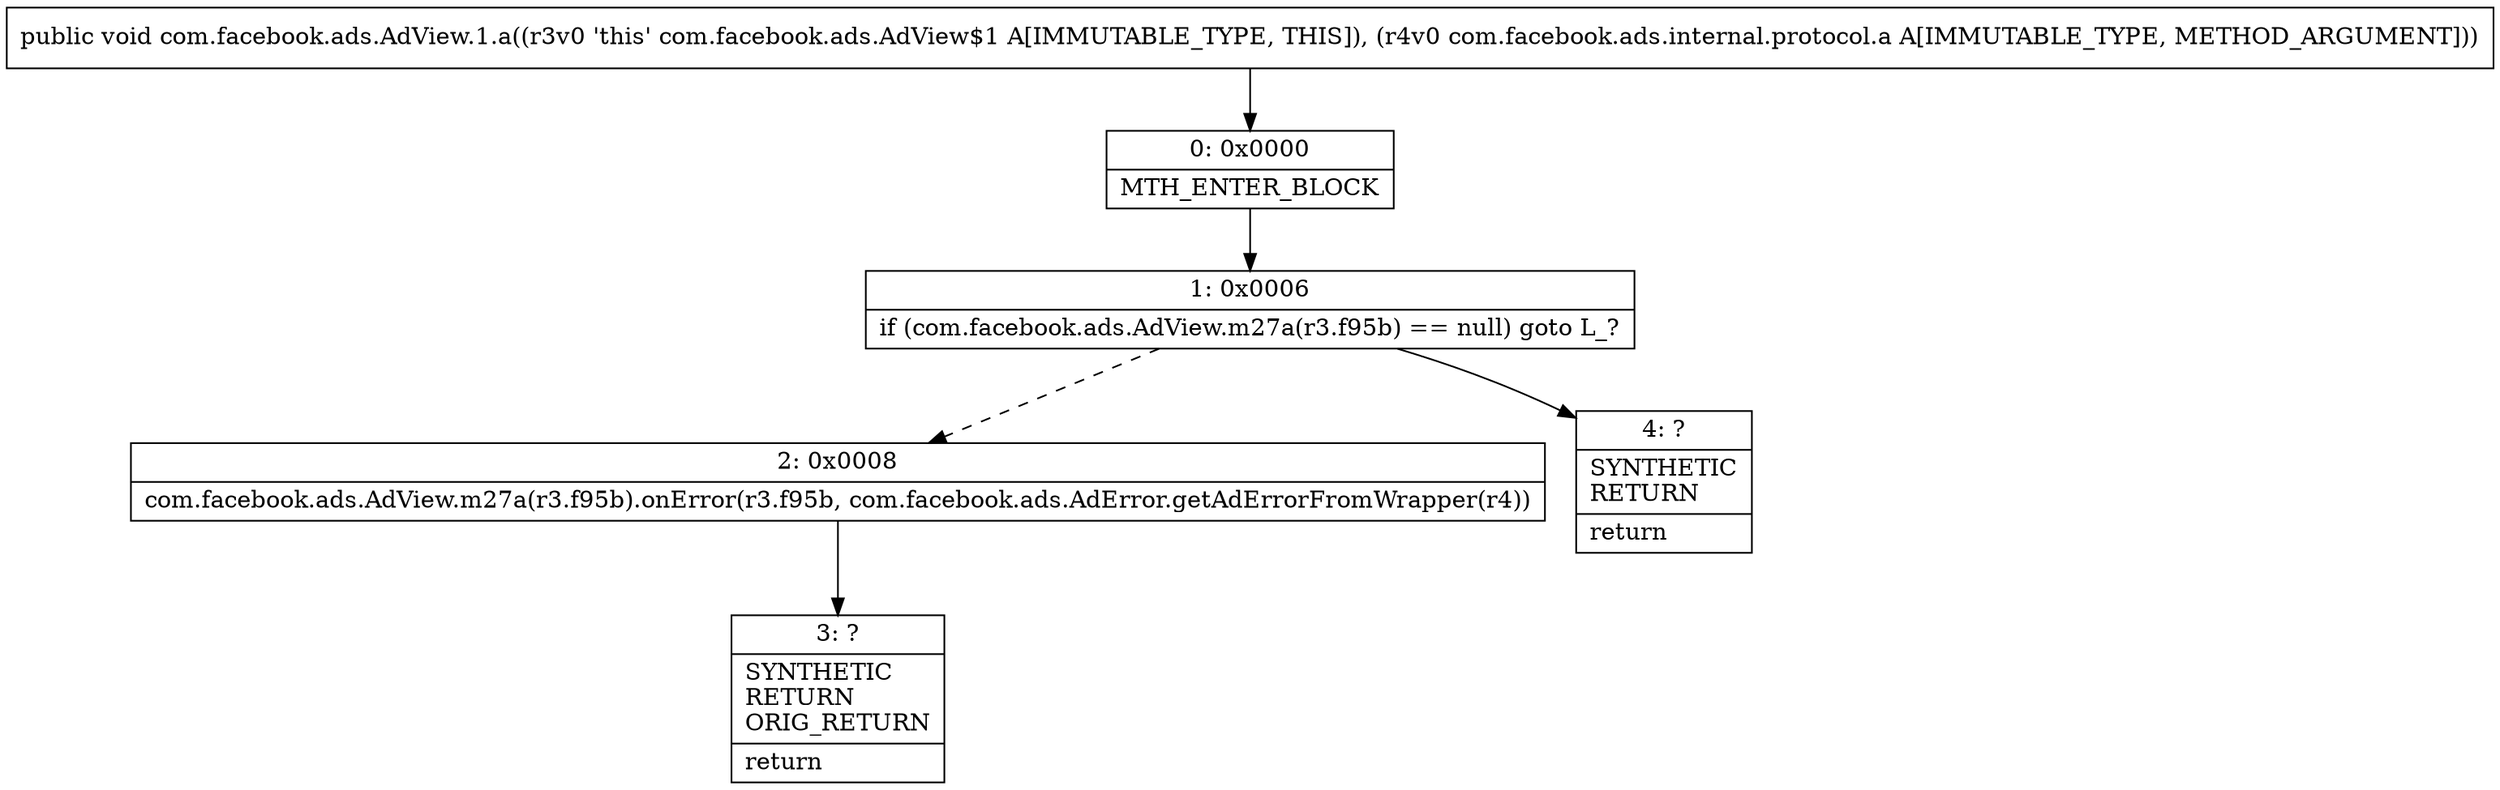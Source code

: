 digraph "CFG forcom.facebook.ads.AdView.1.a(Lcom\/facebook\/ads\/internal\/protocol\/a;)V" {
Node_0 [shape=record,label="{0\:\ 0x0000|MTH_ENTER_BLOCK\l}"];
Node_1 [shape=record,label="{1\:\ 0x0006|if (com.facebook.ads.AdView.m27a(r3.f95b) == null) goto L_?\l}"];
Node_2 [shape=record,label="{2\:\ 0x0008|com.facebook.ads.AdView.m27a(r3.f95b).onError(r3.f95b, com.facebook.ads.AdError.getAdErrorFromWrapper(r4))\l}"];
Node_3 [shape=record,label="{3\:\ ?|SYNTHETIC\lRETURN\lORIG_RETURN\l|return\l}"];
Node_4 [shape=record,label="{4\:\ ?|SYNTHETIC\lRETURN\l|return\l}"];
MethodNode[shape=record,label="{public void com.facebook.ads.AdView.1.a((r3v0 'this' com.facebook.ads.AdView$1 A[IMMUTABLE_TYPE, THIS]), (r4v0 com.facebook.ads.internal.protocol.a A[IMMUTABLE_TYPE, METHOD_ARGUMENT])) }"];
MethodNode -> Node_0;
Node_0 -> Node_1;
Node_1 -> Node_2[style=dashed];
Node_1 -> Node_4;
Node_2 -> Node_3;
}

